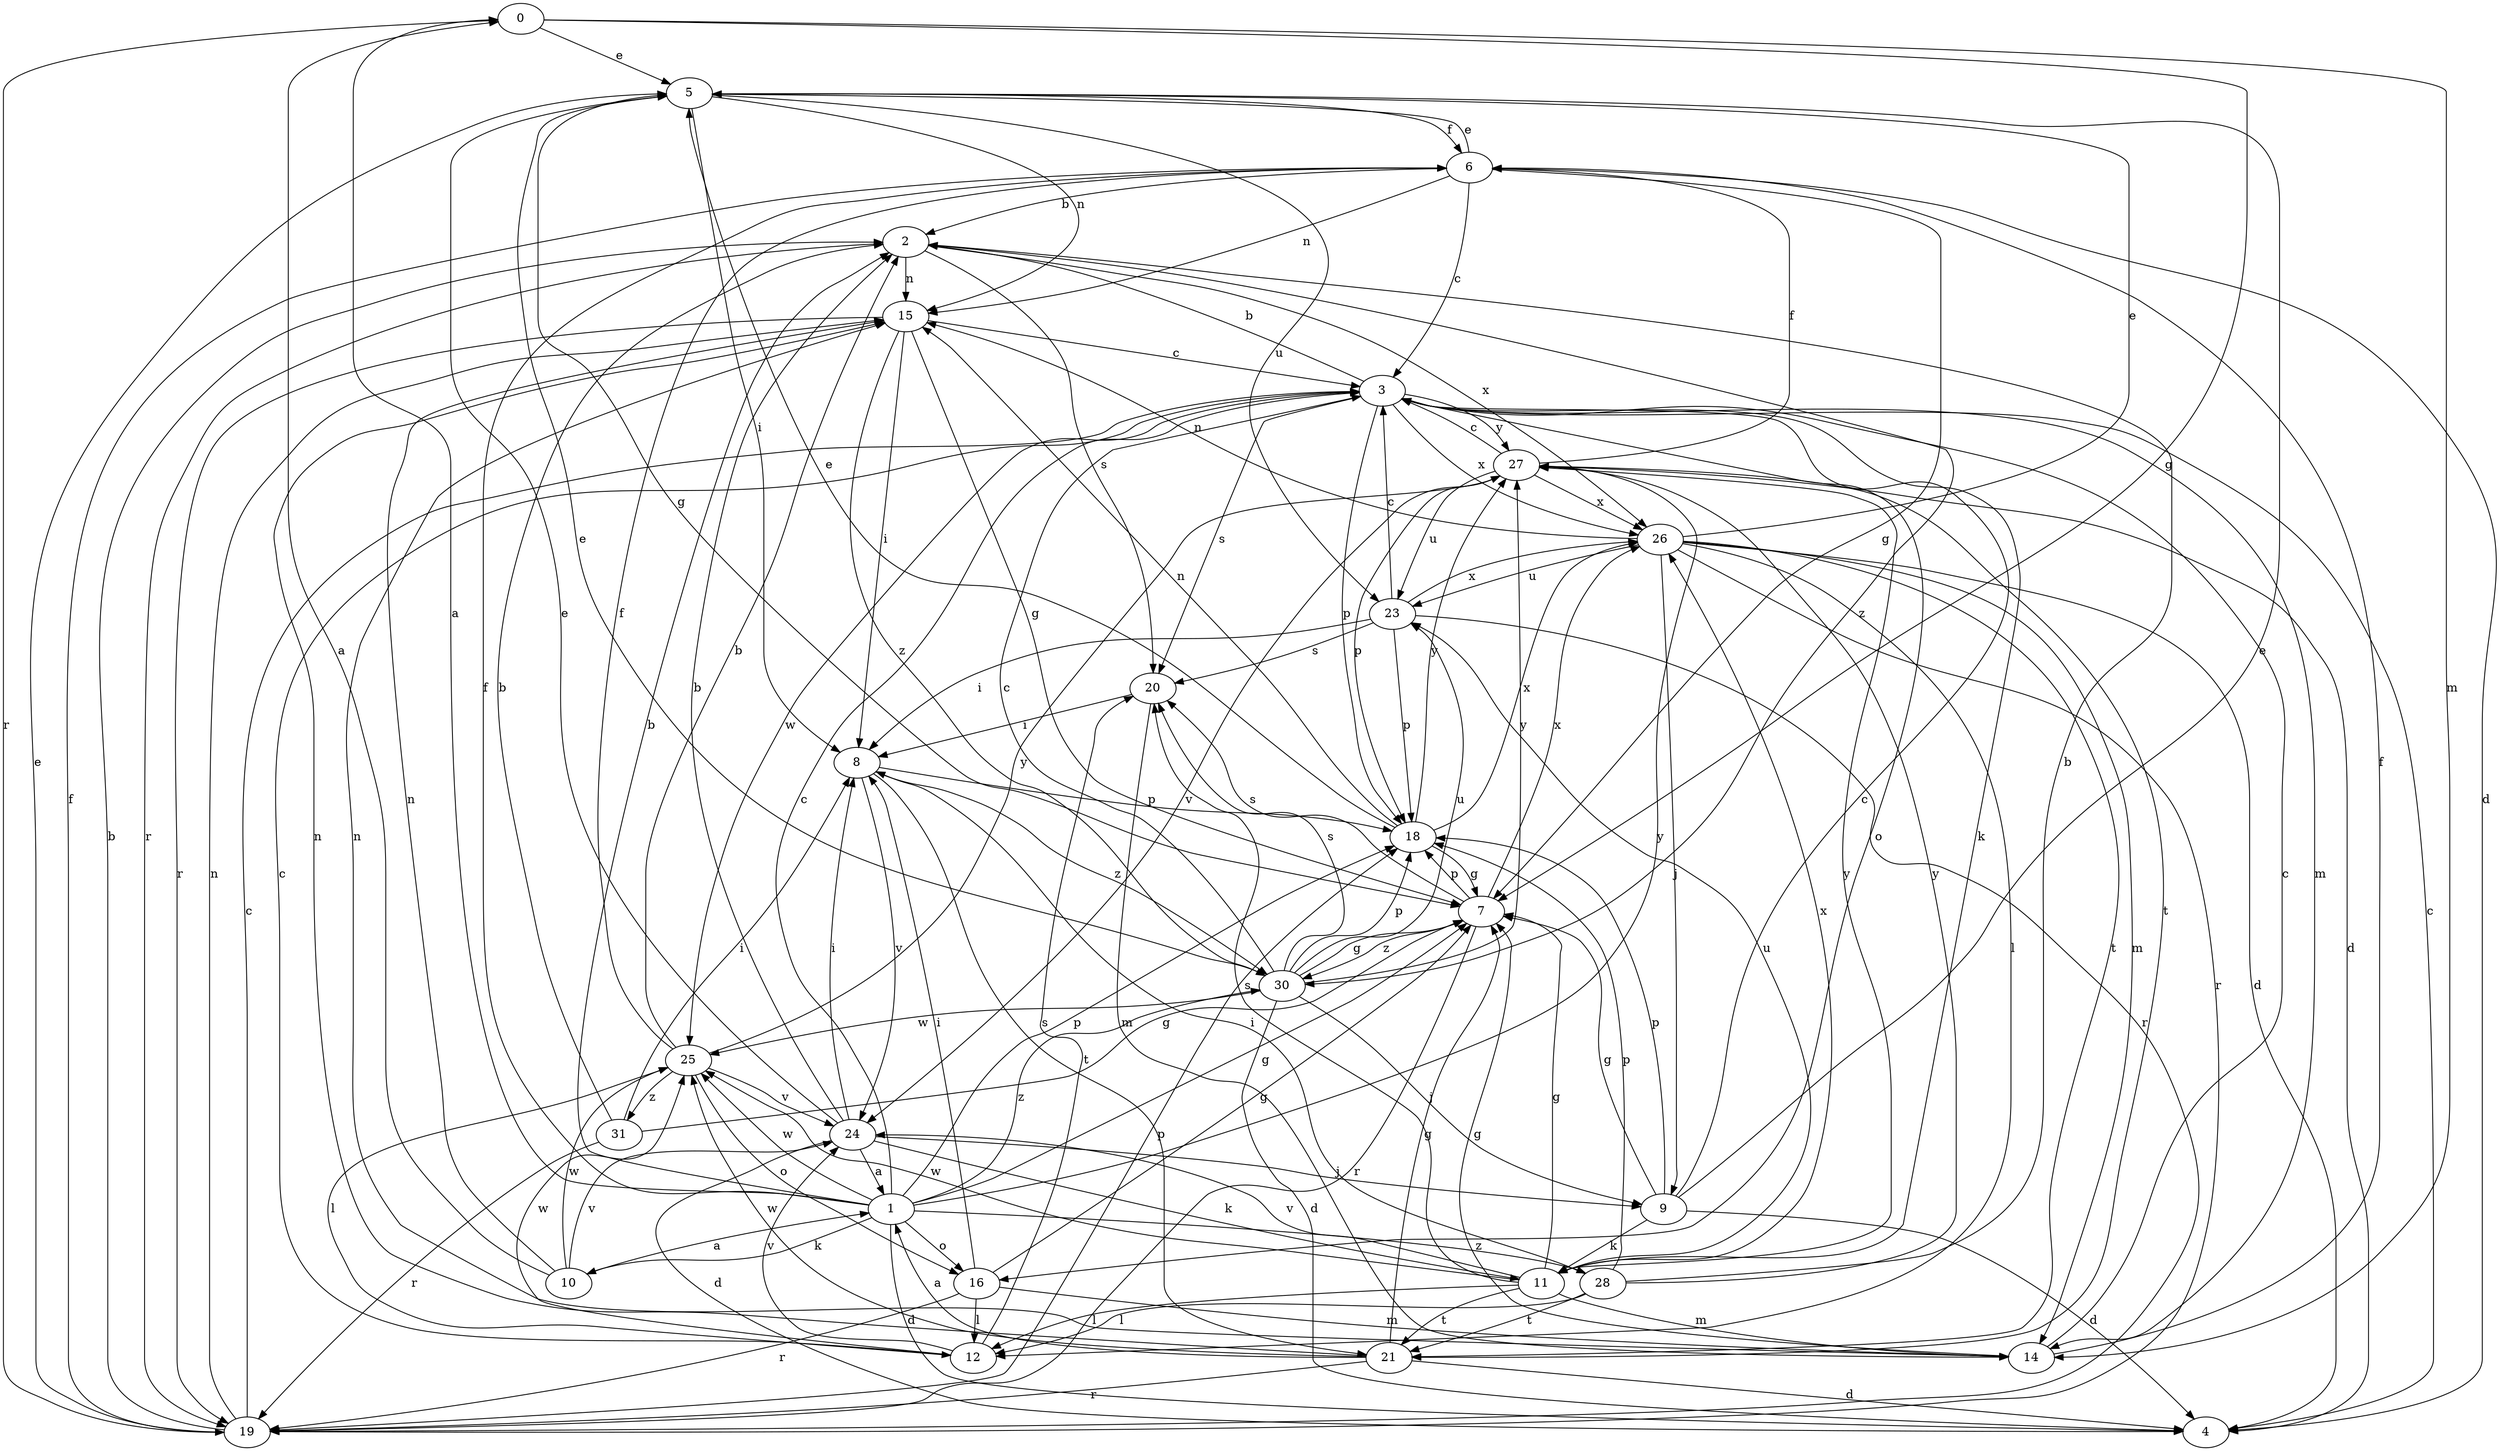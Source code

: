 strict digraph  {
0;
1;
2;
3;
4;
5;
6;
7;
8;
9;
10;
11;
12;
14;
15;
16;
18;
19;
20;
21;
23;
24;
25;
26;
27;
28;
30;
31;
0 -> 5  [label=e];
0 -> 7  [label=g];
0 -> 14  [label=m];
0 -> 19  [label=r];
1 -> 0  [label=a];
1 -> 2  [label=b];
1 -> 3  [label=c];
1 -> 4  [label=d];
1 -> 6  [label=f];
1 -> 7  [label=g];
1 -> 10  [label=k];
1 -> 16  [label=o];
1 -> 18  [label=p];
1 -> 25  [label=w];
1 -> 27  [label=y];
1 -> 28  [label=z];
1 -> 30  [label=z];
2 -> 15  [label=n];
2 -> 19  [label=r];
2 -> 20  [label=s];
2 -> 26  [label=x];
2 -> 30  [label=z];
3 -> 2  [label=b];
3 -> 11  [label=k];
3 -> 14  [label=m];
3 -> 16  [label=o];
3 -> 18  [label=p];
3 -> 20  [label=s];
3 -> 25  [label=w];
3 -> 26  [label=x];
3 -> 27  [label=y];
4 -> 3  [label=c];
5 -> 6  [label=f];
5 -> 7  [label=g];
5 -> 8  [label=i];
5 -> 15  [label=n];
5 -> 23  [label=u];
6 -> 2  [label=b];
6 -> 3  [label=c];
6 -> 4  [label=d];
6 -> 5  [label=e];
6 -> 7  [label=g];
6 -> 15  [label=n];
7 -> 18  [label=p];
7 -> 19  [label=r];
7 -> 20  [label=s];
7 -> 26  [label=x];
7 -> 30  [label=z];
8 -> 18  [label=p];
8 -> 21  [label=t];
8 -> 24  [label=v];
8 -> 30  [label=z];
9 -> 3  [label=c];
9 -> 4  [label=d];
9 -> 5  [label=e];
9 -> 7  [label=g];
9 -> 11  [label=k];
9 -> 18  [label=p];
10 -> 0  [label=a];
10 -> 1  [label=a];
10 -> 15  [label=n];
10 -> 24  [label=v];
10 -> 25  [label=w];
11 -> 7  [label=g];
11 -> 12  [label=l];
11 -> 14  [label=m];
11 -> 20  [label=s];
11 -> 21  [label=t];
11 -> 23  [label=u];
11 -> 24  [label=v];
11 -> 25  [label=w];
11 -> 26  [label=x];
11 -> 27  [label=y];
12 -> 3  [label=c];
12 -> 20  [label=s];
12 -> 24  [label=v];
12 -> 25  [label=w];
14 -> 3  [label=c];
14 -> 6  [label=f];
14 -> 7  [label=g];
14 -> 15  [label=n];
15 -> 3  [label=c];
15 -> 7  [label=g];
15 -> 8  [label=i];
15 -> 19  [label=r];
15 -> 30  [label=z];
16 -> 7  [label=g];
16 -> 8  [label=i];
16 -> 12  [label=l];
16 -> 14  [label=m];
16 -> 19  [label=r];
18 -> 5  [label=e];
18 -> 7  [label=g];
18 -> 15  [label=n];
18 -> 26  [label=x];
18 -> 27  [label=y];
19 -> 2  [label=b];
19 -> 3  [label=c];
19 -> 5  [label=e];
19 -> 6  [label=f];
19 -> 15  [label=n];
19 -> 18  [label=p];
20 -> 8  [label=i];
20 -> 14  [label=m];
21 -> 1  [label=a];
21 -> 4  [label=d];
21 -> 7  [label=g];
21 -> 15  [label=n];
21 -> 19  [label=r];
21 -> 25  [label=w];
23 -> 3  [label=c];
23 -> 8  [label=i];
23 -> 18  [label=p];
23 -> 19  [label=r];
23 -> 20  [label=s];
23 -> 26  [label=x];
24 -> 1  [label=a];
24 -> 2  [label=b];
24 -> 4  [label=d];
24 -> 5  [label=e];
24 -> 8  [label=i];
24 -> 9  [label=j];
24 -> 11  [label=k];
25 -> 2  [label=b];
25 -> 6  [label=f];
25 -> 12  [label=l];
25 -> 16  [label=o];
25 -> 24  [label=v];
25 -> 27  [label=y];
25 -> 31  [label=z];
26 -> 4  [label=d];
26 -> 5  [label=e];
26 -> 9  [label=j];
26 -> 12  [label=l];
26 -> 14  [label=m];
26 -> 15  [label=n];
26 -> 19  [label=r];
26 -> 21  [label=t];
26 -> 23  [label=u];
27 -> 3  [label=c];
27 -> 4  [label=d];
27 -> 6  [label=f];
27 -> 18  [label=p];
27 -> 21  [label=t];
27 -> 23  [label=u];
27 -> 24  [label=v];
27 -> 26  [label=x];
28 -> 2  [label=b];
28 -> 8  [label=i];
28 -> 12  [label=l];
28 -> 18  [label=p];
28 -> 21  [label=t];
28 -> 27  [label=y];
30 -> 3  [label=c];
30 -> 4  [label=d];
30 -> 5  [label=e];
30 -> 7  [label=g];
30 -> 9  [label=j];
30 -> 18  [label=p];
30 -> 20  [label=s];
30 -> 23  [label=u];
30 -> 25  [label=w];
30 -> 27  [label=y];
31 -> 2  [label=b];
31 -> 7  [label=g];
31 -> 8  [label=i];
31 -> 19  [label=r];
}
